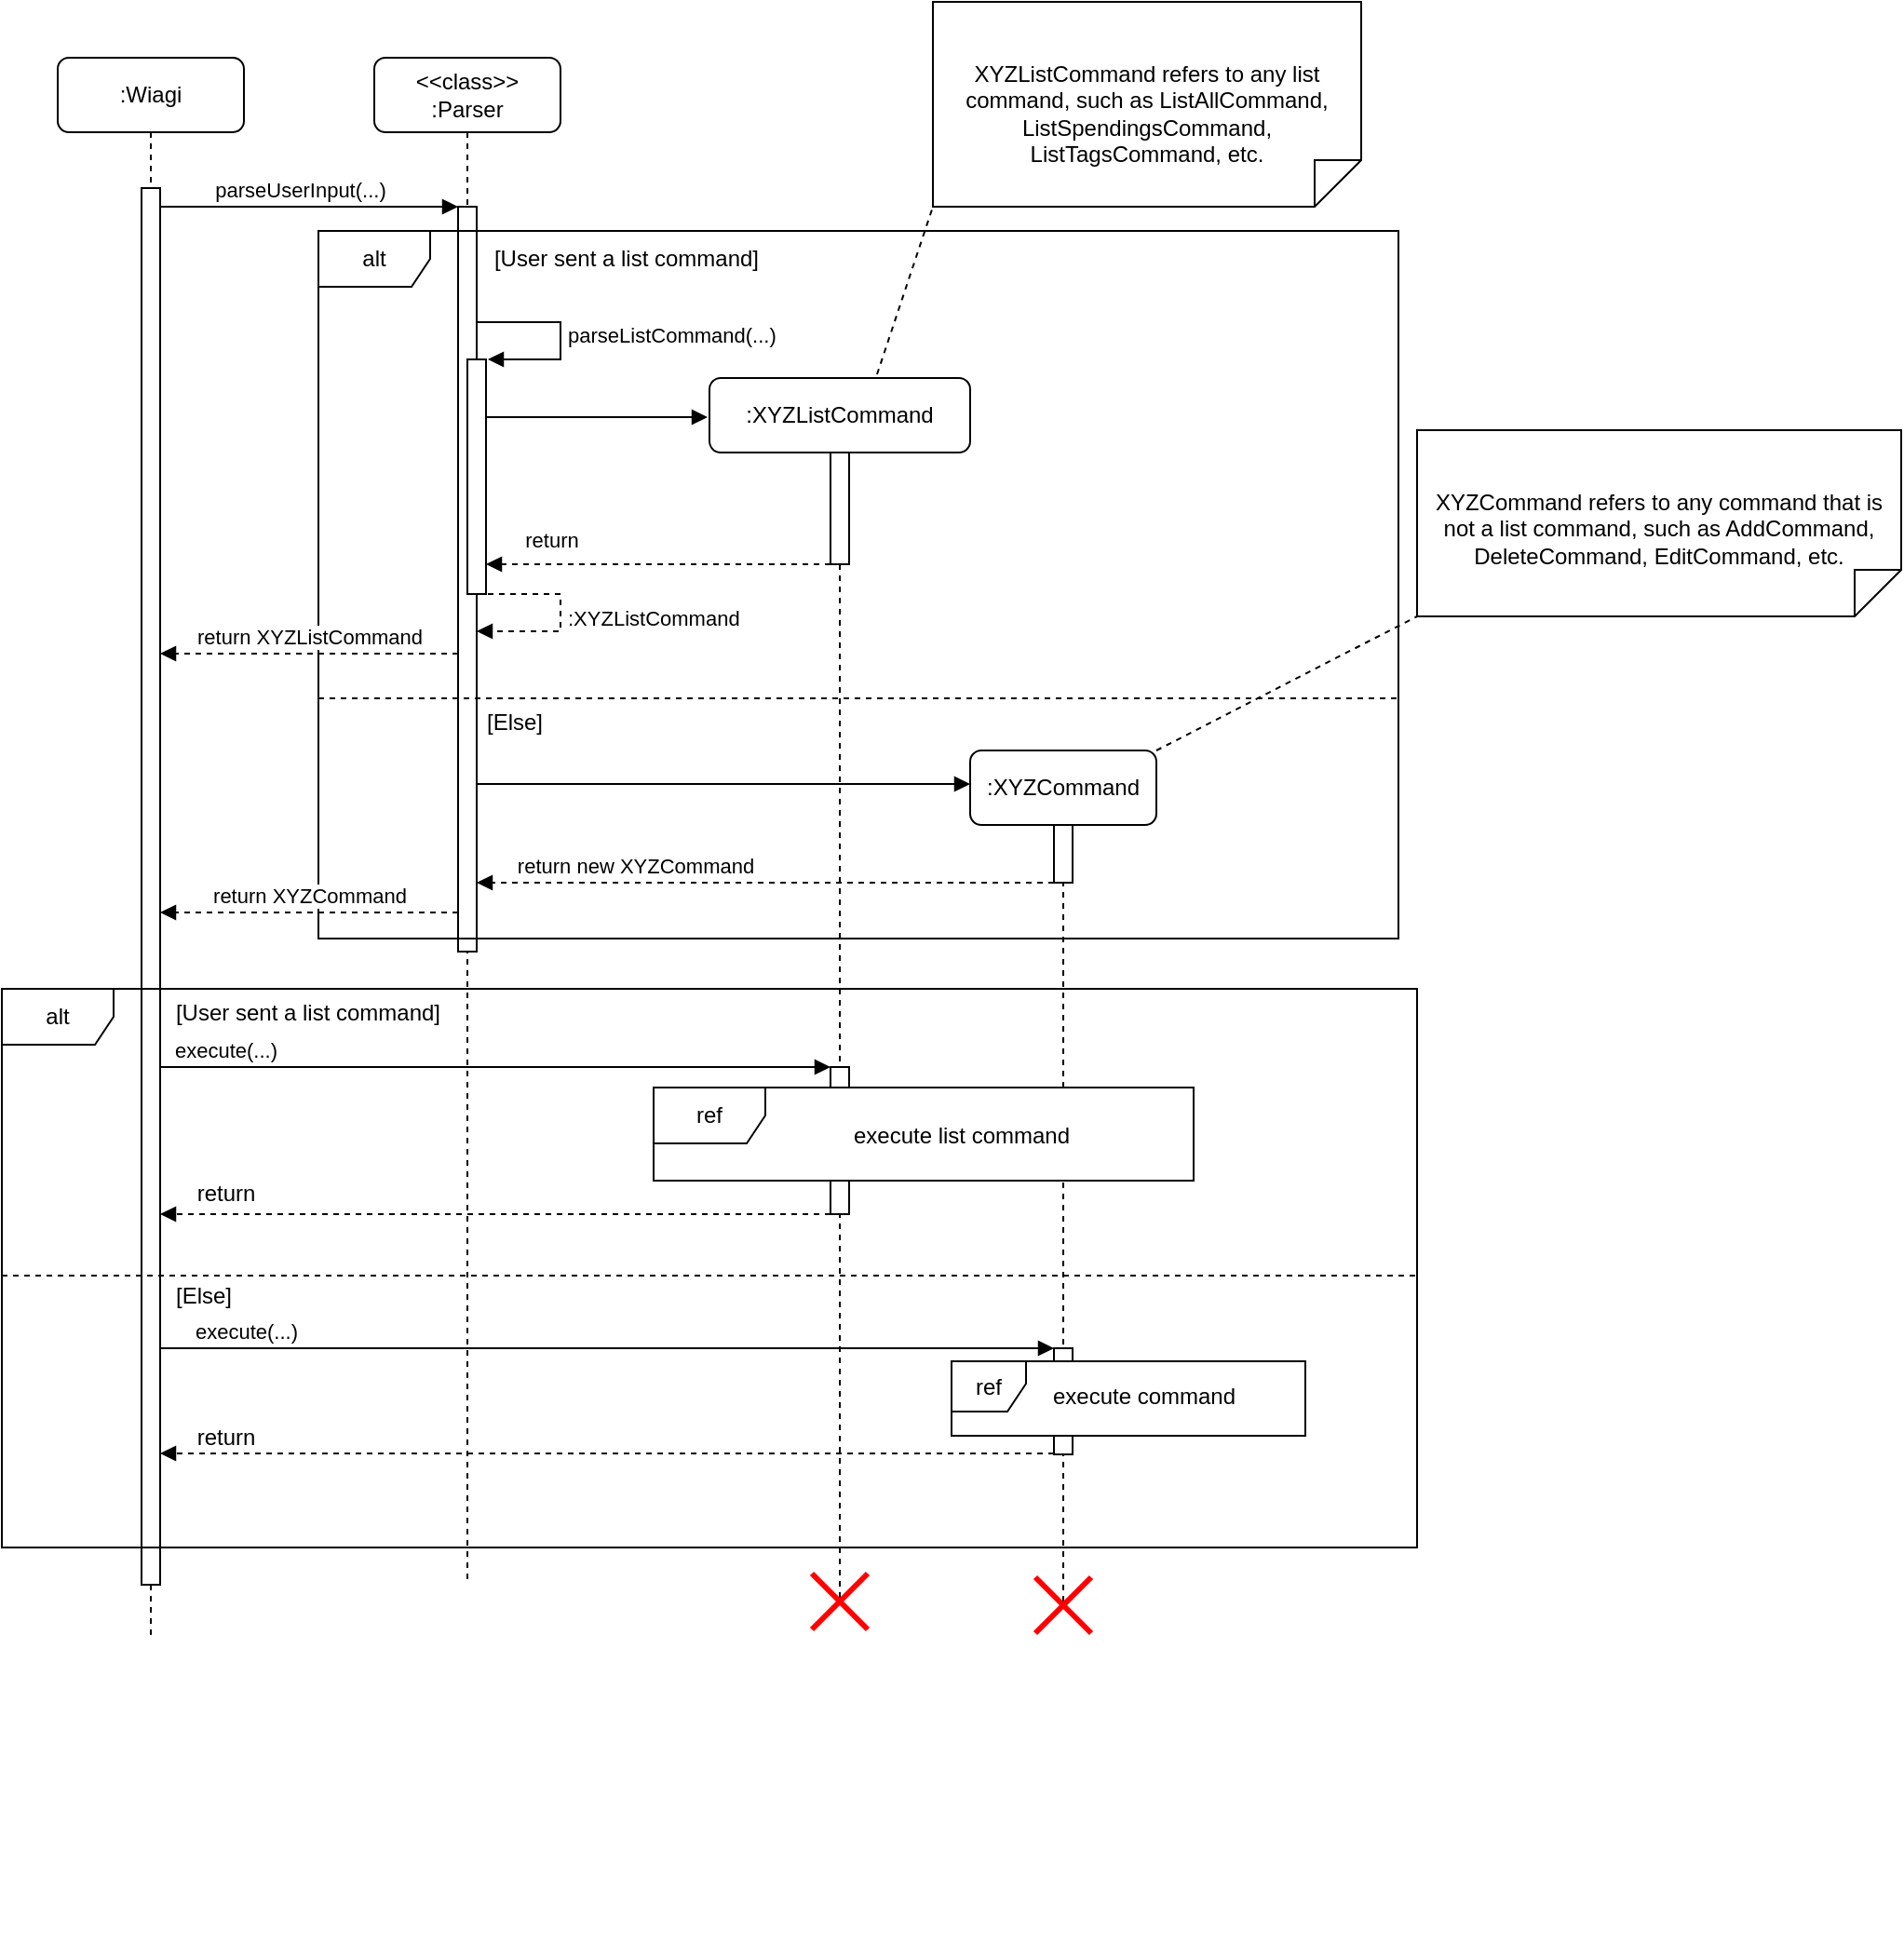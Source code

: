 <mxfile version="24.7.17">
  <diagram name="Page-1" id="2YBvvXClWsGukQMizWep">
    <mxGraphModel dx="1059" dy="809" grid="1" gridSize="10" guides="1" tooltips="1" connect="1" arrows="1" fold="1" page="1" pageScale="1" pageWidth="1100" pageHeight="900" math="0" shadow="0">
      <root>
        <mxCell id="0" />
        <mxCell id="1" parent="0" />
        <mxCell id="aM9ryv3xv72pqoxQDRHE-1" value=":Wiagi" style="shape=umlLifeline;perimeter=lifelinePerimeter;whiteSpace=wrap;html=1;container=0;dropTarget=0;collapsible=0;recursiveResize=0;outlineConnect=0;portConstraint=eastwest;newEdgeStyle={&quot;edgeStyle&quot;:&quot;elbowEdgeStyle&quot;,&quot;elbow&quot;:&quot;vertical&quot;,&quot;curved&quot;:0,&quot;rounded&quot;:0};rounded=1;" parent="1" vertex="1">
          <mxGeometry x="40" y="40" width="100" height="850" as="geometry" />
        </mxCell>
        <mxCell id="aM9ryv3xv72pqoxQDRHE-2" value="" style="html=1;points=[];perimeter=orthogonalPerimeter;outlineConnect=0;targetShapes=umlLifeline;portConstraint=eastwest;newEdgeStyle={&quot;edgeStyle&quot;:&quot;elbowEdgeStyle&quot;,&quot;elbow&quot;:&quot;vertical&quot;,&quot;curved&quot;:0,&quot;rounded&quot;:0};" parent="aM9ryv3xv72pqoxQDRHE-1" vertex="1">
          <mxGeometry x="45" y="70" width="10" height="750" as="geometry" />
        </mxCell>
        <mxCell id="aM9ryv3xv72pqoxQDRHE-7" value="parseUserInput(...)" style="html=1;verticalAlign=bottom;endArrow=block;edgeStyle=elbowEdgeStyle;elbow=vertical;curved=0;rounded=0;" parent="1" target="1ialCVmugB1Czv88WBpj-15" edge="1">
          <mxGeometry x="0.346" relative="1" as="geometry">
            <mxPoint x="195" y="120" as="sourcePoint" />
            <Array as="points">
              <mxPoint x="95" y="120" />
            </Array>
            <mxPoint x="425" y="120" as="targetPoint" />
            <mxPoint as="offset" />
          </mxGeometry>
        </mxCell>
        <mxCell id="1ialCVmugB1Czv88WBpj-14" value="&lt;div&gt;&amp;lt;&amp;lt;class&amp;gt;&amp;gt;&lt;/div&gt;:Parser" style="shape=umlLifeline;rounded=1;perimeter=lifelinePerimeter;whiteSpace=wrap;html=1;container=0;dropTarget=0;collapsible=0;recursiveResize=0;outlineConnect=0;portConstraint=eastwest;newEdgeStyle={&quot;edgeStyle&quot;:&quot;elbowEdgeStyle&quot;,&quot;elbow&quot;:&quot;vertical&quot;,&quot;curved&quot;:0,&quot;rounded&quot;:0};" parent="1" vertex="1">
          <mxGeometry x="210" y="40" width="100" height="820" as="geometry" />
        </mxCell>
        <mxCell id="1ialCVmugB1Czv88WBpj-15" value="" style="html=1;points=[];perimeter=orthogonalPerimeter;outlineConnect=0;targetShapes=umlLifeline;portConstraint=eastwest;newEdgeStyle={&quot;edgeStyle&quot;:&quot;elbowEdgeStyle&quot;,&quot;elbow&quot;:&quot;vertical&quot;,&quot;curved&quot;:0,&quot;rounded&quot;:0};" parent="1ialCVmugB1Czv88WBpj-14" vertex="1">
          <mxGeometry x="45" y="80" width="10" height="400" as="geometry" />
        </mxCell>
        <mxCell id="VLh5bKRLz8x9KIW3gmQL-4" value="" style="html=1;verticalAlign=bottom;endArrow=block;edgeStyle=elbowEdgeStyle;elbow=vertical;curved=0;rounded=0;" parent="1" edge="1">
          <mxGeometry x="0.346" relative="1" as="geometry">
            <mxPoint x="195" y="220" as="sourcePoint" />
            <Array as="points" />
            <mxPoint x="195" y="220" as="targetPoint" />
            <mxPoint as="offset" />
          </mxGeometry>
        </mxCell>
        <mxCell id="ckLyhrDvlLfpHV3zjBn--1" value="" style="html=1;points=[[0,0,0,0,5],[0,1,0,0,-5],[1,0,0,0,5],[1,1,0,0,-5]];perimeter=orthogonalPerimeter;outlineConnect=0;targetShapes=umlLifeline;portConstraint=eastwest;newEdgeStyle={&quot;curved&quot;:0,&quot;rounded&quot;:0};" parent="1" vertex="1">
          <mxGeometry x="260" y="202" width="10" height="126" as="geometry" />
        </mxCell>
        <mxCell id="ckLyhrDvlLfpHV3zjBn--2" value="parseListCommand(...)" style="html=1;align=left;spacingLeft=2;endArrow=block;rounded=0;edgeStyle=orthogonalEdgeStyle;curved=0;rounded=0;" parent="1" edge="1">
          <mxGeometry relative="1" as="geometry">
            <mxPoint x="265" y="182" as="sourcePoint" />
            <Array as="points">
              <mxPoint x="310" y="182" />
              <mxPoint x="310" y="202" />
            </Array>
            <mxPoint x="271" y="202" as="targetPoint" />
          </mxGeometry>
        </mxCell>
        <mxCell id="ckLyhrDvlLfpHV3zjBn--3" value=":XYZListCommand" style="html=1;align=left;spacingLeft=2;endArrow=block;rounded=0;edgeStyle=orthogonalEdgeStyle;curved=0;rounded=0;dashed=1;" parent="1" edge="1">
          <mxGeometry relative="1" as="geometry">
            <mxPoint x="271" y="328" as="sourcePoint" />
            <Array as="points">
              <mxPoint x="310" y="328" />
              <mxPoint x="310" y="348" />
            </Array>
            <mxPoint x="265" y="348" as="targetPoint" />
          </mxGeometry>
        </mxCell>
        <mxCell id="ckLyhrDvlLfpHV3zjBn--8" value="" style="html=1;verticalAlign=bottom;endArrow=block;curved=0;rounded=0;" parent="1" edge="1">
          <mxGeometry width="80" relative="1" as="geometry">
            <mxPoint x="270" y="233" as="sourcePoint" />
            <mxPoint x="389" y="233" as="targetPoint" />
          </mxGeometry>
        </mxCell>
        <mxCell id="ckLyhrDvlLfpHV3zjBn--4" value=":XYZListCommand" style="shape=umlLifeline;perimeter=lifelinePerimeter;whiteSpace=wrap;html=1;container=1;dropTarget=0;collapsible=0;recursiveResize=0;outlineConnect=0;portConstraint=eastwest;newEdgeStyle={&quot;curved&quot;:0,&quot;rounded&quot;:0};rounded=1;" parent="1" vertex="1">
          <mxGeometry x="390" y="212" width="140" height="658" as="geometry" />
        </mxCell>
        <mxCell id="ckLyhrDvlLfpHV3zjBn--5" value="" style="html=1;points=[[0,0,0,0,5],[0,1,0,0,-5],[1,0,0,0,5],[1,1,0,0,-5]];perimeter=orthogonalPerimeter;outlineConnect=0;targetShapes=umlLifeline;portConstraint=eastwest;newEdgeStyle={&quot;curved&quot;:0,&quot;rounded&quot;:0};" parent="ckLyhrDvlLfpHV3zjBn--4" vertex="1">
          <mxGeometry x="65" y="40" width="10" height="60" as="geometry" />
        </mxCell>
        <mxCell id="ckLyhrDvlLfpHV3zjBn--13" value="" style="html=1;points=[[0,0,0,0,5],[0,1,0,0,-5],[1,0,0,0,5],[1,1,0,0,-5]];perimeter=orthogonalPerimeter;outlineConnect=0;targetShapes=umlLifeline;portConstraint=eastwest;newEdgeStyle={&quot;curved&quot;:0,&quot;rounded&quot;:0};" parent="ckLyhrDvlLfpHV3zjBn--4" vertex="1">
          <mxGeometry x="65" y="370" width="10" height="79" as="geometry" />
        </mxCell>
        <mxCell id="ckLyhrDvlLfpHV3zjBn--9" value="" style="html=1;verticalAlign=bottom;endArrow=block;curved=0;rounded=0;dashed=1;" parent="1" edge="1">
          <mxGeometry width="80" relative="1" as="geometry">
            <mxPoint x="455" y="312" as="sourcePoint" />
            <mxPoint x="270" y="312" as="targetPoint" />
          </mxGeometry>
        </mxCell>
        <mxCell id="ckLyhrDvlLfpHV3zjBn--10" value="return" style="edgeLabel;html=1;align=center;verticalAlign=middle;resizable=0;points=[];" parent="ckLyhrDvlLfpHV3zjBn--9" vertex="1" connectable="0">
          <mxGeometry x="0.517" y="-2" relative="1" as="geometry">
            <mxPoint x="-10" y="-11" as="offset" />
          </mxGeometry>
        </mxCell>
        <mxCell id="ckLyhrDvlLfpHV3zjBn--12" value="execute(...)" style="html=1;verticalAlign=bottom;endArrow=block;curved=0;rounded=0;" parent="1" edge="1">
          <mxGeometry x="-0.808" width="80" relative="1" as="geometry">
            <mxPoint x="95" y="582.0" as="sourcePoint" />
            <mxPoint x="455" y="582.0" as="targetPoint" />
            <mxPoint as="offset" />
          </mxGeometry>
        </mxCell>
        <mxCell id="ckLyhrDvlLfpHV3zjBn--83" value="" style="html=1;verticalAlign=bottom;endArrow=block;curved=0;rounded=0;exitX=0;exitY=1;exitDx=0;exitDy=-5;exitPerimeter=0;dashed=1;" parent="1" edge="1">
          <mxGeometry x="0.361" width="80" relative="1" as="geometry">
            <mxPoint x="455" y="661" as="sourcePoint" />
            <mxPoint x="95" y="661" as="targetPoint" />
            <mxPoint as="offset" />
          </mxGeometry>
        </mxCell>
        <mxCell id="WHbYDqlN71XQacUm0mTV-1" value="return" style="edgeLabel;html=1;align=center;verticalAlign=middle;resizable=0;points=[];fontSize=12;" parent="ckLyhrDvlLfpHV3zjBn--83" vertex="1" connectable="0">
          <mxGeometry x="0.491" y="-2" relative="1" as="geometry">
            <mxPoint x="-57" y="-9" as="offset" />
          </mxGeometry>
        </mxCell>
        <mxCell id="NoPfLGf-hVdP6wL_0lK0-2" value="[User sent a list command]" style="text;html=1;align=center;verticalAlign=middle;resizable=0;points=[];autosize=1;strokeColor=none;fillColor=none;" parent="1" vertex="1">
          <mxGeometry x="260" y="133" width="170" height="30" as="geometry" />
        </mxCell>
        <mxCell id="NoPfLGf-hVdP6wL_0lK0-4" value="" style="group" parent="1" vertex="1" connectable="0">
          <mxGeometry x="180" y="133" width="580" height="920" as="geometry" />
        </mxCell>
        <mxCell id="NoPfLGf-hVdP6wL_0lK0-1" value="alt" style="shape=umlFrame;whiteSpace=wrap;html=1;pointerEvents=0;" parent="NoPfLGf-hVdP6wL_0lK0-4" vertex="1">
          <mxGeometry width="580" height="380" as="geometry" />
        </mxCell>
        <mxCell id="NoPfLGf-hVdP6wL_0lK0-3" value="" style="line;strokeWidth=1;fillColor=none;align=left;verticalAlign=middle;spacingTop=-1;spacingLeft=3;spacingRight=3;rotatable=0;labelPosition=right;points=[];portConstraint=eastwest;strokeColor=default;dashed=1;" parent="NoPfLGf-hVdP6wL_0lK0-4" vertex="1">
          <mxGeometry y="247" width="580" height="8" as="geometry" />
        </mxCell>
        <mxCell id="NoPfLGf-hVdP6wL_0lK0-5" value="[Else]" style="text;html=1;align=center;verticalAlign=middle;resizable=0;points=[];autosize=1;strokeColor=none;fillColor=none;" parent="NoPfLGf-hVdP6wL_0lK0-4" vertex="1">
          <mxGeometry x="79.995" y="249" width="50" height="30" as="geometry" />
        </mxCell>
        <mxCell id="NoPfLGf-hVdP6wL_0lK0-10" value="return XYZCommand" style="html=1;verticalAlign=bottom;endArrow=block;curved=0;rounded=0;strokeColor=default;dashed=1;" parent="NoPfLGf-hVdP6wL_0lK0-4" edge="1">
          <mxGeometry width="80" relative="1" as="geometry">
            <mxPoint x="75" y="366" as="sourcePoint" />
            <mxPoint x="-85" y="366" as="targetPoint" />
          </mxGeometry>
        </mxCell>
        <mxCell id="NoPfLGf-hVdP6wL_0lK0-11" value=":XYZCommand" style="shape=umlLifeline;perimeter=lifelinePerimeter;whiteSpace=wrap;html=1;container=1;dropTarget=0;collapsible=0;recursiveResize=0;outlineConnect=0;portConstraint=eastwest;newEdgeStyle={&quot;curved&quot;:0,&quot;rounded&quot;:0};rounded=1;" parent="NoPfLGf-hVdP6wL_0lK0-4" vertex="1">
          <mxGeometry x="350" y="279" width="100" height="461" as="geometry" />
        </mxCell>
        <mxCell id="NoPfLGf-hVdP6wL_0lK0-12" value="" style="html=1;points=[[0,0,0,0,5],[0,1,0,0,-5],[1,0,0,0,5],[1,1,0,0,-5]];perimeter=orthogonalPerimeter;outlineConnect=0;targetShapes=umlLifeline;portConstraint=eastwest;newEdgeStyle={&quot;curved&quot;:0,&quot;rounded&quot;:0};" parent="NoPfLGf-hVdP6wL_0lK0-4" vertex="1">
          <mxGeometry x="395" y="319" width="10" height="31" as="geometry" />
        </mxCell>
        <mxCell id="NoPfLGf-hVdP6wL_0lK0-13" value="" style="html=1;verticalAlign=bottom;endArrow=block;curved=0;rounded=0;" parent="NoPfLGf-hVdP6wL_0lK0-4" source="1ialCVmugB1Czv88WBpj-15" edge="1">
          <mxGeometry width="80" relative="1" as="geometry">
            <mxPoint x="120" y="297" as="sourcePoint" />
            <mxPoint x="350" y="297" as="targetPoint" />
          </mxGeometry>
        </mxCell>
        <mxCell id="NoPfLGf-hVdP6wL_0lK0-17" value="" style="html=1;points=[[0,0,0,0,5],[0,1,0,0,-5],[1,0,0,0,5],[1,1,0,0,-5]];perimeter=orthogonalPerimeter;outlineConnect=0;targetShapes=umlLifeline;portConstraint=eastwest;newEdgeStyle={&quot;curved&quot;:0,&quot;rounded&quot;:0};" parent="NoPfLGf-hVdP6wL_0lK0-4" vertex="1">
          <mxGeometry x="395" y="600" width="10" height="57" as="geometry" />
        </mxCell>
        <mxCell id="NoPfLGf-hVdP6wL_0lK0-19" value="[Else]" style="text;html=1;align=center;verticalAlign=middle;resizable=0;points=[];autosize=1;strokeColor=none;fillColor=none;" parent="NoPfLGf-hVdP6wL_0lK0-4" vertex="1">
          <mxGeometry x="-87" y="557" width="50" height="30" as="geometry" />
        </mxCell>
        <mxCell id="NoPfLGf-hVdP6wL_0lK0-22" value="" style="shape=umlDestroy;whiteSpace=wrap;html=1;strokeWidth=3;targetShapes=umlLifeline;strokeColor=#FF0000;" parent="NoPfLGf-hVdP6wL_0lK0-4" vertex="1">
          <mxGeometry x="265" y="721" width="30" height="30" as="geometry" />
        </mxCell>
        <mxCell id="NoPfLGf-hVdP6wL_0lK0-23" value="" style="shape=umlDestroy;whiteSpace=wrap;html=1;strokeWidth=3;targetShapes=umlLifeline;strokeColor=#FF0000;" parent="NoPfLGf-hVdP6wL_0lK0-4" vertex="1">
          <mxGeometry x="385" y="723" width="30" height="30" as="geometry" />
        </mxCell>
        <mxCell id="NoPfLGf-hVdP6wL_0lK0-24" value="ref" style="shape=umlFrame;whiteSpace=wrap;html=1;pointerEvents=0;swimlaneFillColor=default;" parent="NoPfLGf-hVdP6wL_0lK0-4" vertex="1">
          <mxGeometry x="180" y="460" width="290" height="50" as="geometry" />
        </mxCell>
        <mxCell id="NoPfLGf-hVdP6wL_0lK0-25" value="execute list command" style="text;html=1;align=center;verticalAlign=middle;resizable=0;points=[];autosize=1;strokeColor=none;fillColor=none;" parent="NoPfLGf-hVdP6wL_0lK0-4" vertex="1">
          <mxGeometry x="275" y="471" width="140" height="30" as="geometry" />
        </mxCell>
        <mxCell id="NoPfLGf-hVdP6wL_0lK0-26" value="ref" style="shape=umlFrame;whiteSpace=wrap;html=1;pointerEvents=0;width=40;height=27;swimlaneFillColor=default;" parent="NoPfLGf-hVdP6wL_0lK0-4" vertex="1">
          <mxGeometry x="340" y="607" width="190" height="40" as="geometry" />
        </mxCell>
        <mxCell id="NoPfLGf-hVdP6wL_0lK0-27" value="execute command" style="text;html=1;align=center;verticalAlign=middle;resizable=0;points=[];autosize=1;strokeColor=none;fillColor=none;" parent="NoPfLGf-hVdP6wL_0lK0-4" vertex="1">
          <mxGeometry x="383" y="611" width="120" height="30" as="geometry" />
        </mxCell>
        <mxCell id="aM9ryv3xv72pqoxQDRHE-8" value="return XYZListCommand" style="html=1;verticalAlign=bottom;endArrow=block;dashed=1;edgeStyle=elbowEdgeStyle;elbow=vertical;curved=0;rounded=0;endFill=1;" parent="1" edge="1">
          <mxGeometry relative="1" as="geometry">
            <mxPoint x="95" y="360" as="targetPoint" />
            <Array as="points">
              <mxPoint x="195" y="360" />
            </Array>
            <mxPoint x="255" y="360" as="sourcePoint" />
          </mxGeometry>
        </mxCell>
        <mxCell id="NoPfLGf-hVdP6wL_0lK0-14" value="return new XYZCommand" style="html=1;verticalAlign=bottom;endArrow=block;curved=0;rounded=0;dashed=1;" parent="1" edge="1">
          <mxGeometry x="0.452" width="80" relative="1" as="geometry">
            <mxPoint x="575" y="483" as="sourcePoint" />
            <mxPoint x="265" y="483" as="targetPoint" />
            <mxPoint as="offset" />
          </mxGeometry>
        </mxCell>
        <mxCell id="NoPfLGf-hVdP6wL_0lK0-15" value="alt" style="shape=umlFrame;whiteSpace=wrap;html=1;pointerEvents=0;" parent="1" vertex="1">
          <mxGeometry x="10" y="540" width="760" height="300" as="geometry" />
        </mxCell>
        <mxCell id="NoPfLGf-hVdP6wL_0lK0-16" value="[User sent a list command]" style="text;html=1;align=center;verticalAlign=middle;resizable=0;points=[];autosize=1;strokeColor=none;fillColor=none;" parent="1" vertex="1">
          <mxGeometry x="89" y="538" width="170" height="30" as="geometry" />
        </mxCell>
        <mxCell id="NoPfLGf-hVdP6wL_0lK0-18" value="" style="line;strokeWidth=1;fillColor=none;align=left;verticalAlign=middle;spacingTop=-1;spacingLeft=3;spacingRight=3;rotatable=0;labelPosition=right;points=[];portConstraint=eastwest;strokeColor=inherit;dashed=1;" parent="1" vertex="1">
          <mxGeometry x="10" y="690" width="760" height="8" as="geometry" />
        </mxCell>
        <mxCell id="NoPfLGf-hVdP6wL_0lK0-20" value="execute(...)" style="html=1;verticalAlign=bottom;endArrow=block;curved=0;rounded=0;" parent="1" source="aM9ryv3xv72pqoxQDRHE-2" target="NoPfLGf-hVdP6wL_0lK0-17" edge="1">
          <mxGeometry x="-0.808" width="80" relative="1" as="geometry">
            <mxPoint x="210" y="733.0" as="sourcePoint" />
            <mxPoint x="570" y="733.0" as="targetPoint" />
            <mxPoint as="offset" />
          </mxGeometry>
        </mxCell>
        <mxCell id="NoPfLGf-hVdP6wL_0lK0-21" value="" style="html=1;verticalAlign=bottom;endArrow=block;curved=0;rounded=0;dashed=1;" parent="1" edge="1">
          <mxGeometry x="0.361" width="80" relative="1" as="geometry">
            <mxPoint x="575" y="789.5" as="sourcePoint" />
            <mxPoint x="95" y="789.5" as="targetPoint" />
            <mxPoint as="offset" />
          </mxGeometry>
        </mxCell>
        <mxCell id="WHbYDqlN71XQacUm0mTV-2" value="return" style="edgeLabel;html=1;align=center;verticalAlign=middle;resizable=0;points=[];fontSize=12;" parent="NoPfLGf-hVdP6wL_0lK0-21" vertex="1" connectable="0">
          <mxGeometry x="0.664" y="1" relative="1" as="geometry">
            <mxPoint x="-46" y="-10" as="offset" />
          </mxGeometry>
        </mxCell>
        <mxCell id="NoPfLGf-hVdP6wL_0lK0-28" value="XYZListCommand refers to any list command, such as ListAllCommand, ListSpendingsCommand, ListTagsCommand, etc." style="shape=note2;boundedLbl=1;whiteSpace=wrap;html=1;size=25;verticalAlign=top;align=center;flipV=1;" parent="1" vertex="1">
          <mxGeometry x="510" y="10" width="230" height="110" as="geometry" />
        </mxCell>
        <mxCell id="NoPfLGf-hVdP6wL_0lK0-30" value="" style="endArrow=none;startArrow=none;endFill=0;startFill=0;endSize=8;html=1;verticalAlign=bottom;dashed=1;labelBackgroundColor=none;rounded=0;entryX=0;entryY=0;entryDx=0;entryDy=0;entryPerimeter=0;" parent="1" target="NoPfLGf-hVdP6wL_0lK0-28" edge="1">
          <mxGeometry width="160" relative="1" as="geometry">
            <mxPoint x="480" y="210" as="sourcePoint" />
            <mxPoint x="470" y="60" as="targetPoint" />
          </mxGeometry>
        </mxCell>
        <mxCell id="NoPfLGf-hVdP6wL_0lK0-31" value="XYZCommand refers to any command that is not a list command, such as AddCommand, DeleteCommand, EditCommand, etc." style="shape=note2;boundedLbl=1;whiteSpace=wrap;html=1;size=25;verticalAlign=top;align=center;flipV=1;" parent="1" vertex="1">
          <mxGeometry x="770" y="240" width="260" height="100" as="geometry" />
        </mxCell>
        <mxCell id="NoPfLGf-hVdP6wL_0lK0-32" value="" style="endArrow=none;startArrow=none;endFill=0;startFill=0;endSize=8;html=1;verticalAlign=bottom;dashed=1;labelBackgroundColor=none;rounded=0;entryX=0;entryY=0;entryDx=0;entryDy=0;entryPerimeter=0;" parent="1" target="NoPfLGf-hVdP6wL_0lK0-31" edge="1">
          <mxGeometry width="160" relative="1" as="geometry">
            <mxPoint x="630" y="412" as="sourcePoint" />
            <mxPoint x="800" y="320" as="targetPoint" />
          </mxGeometry>
        </mxCell>
      </root>
    </mxGraphModel>
  </diagram>
</mxfile>
